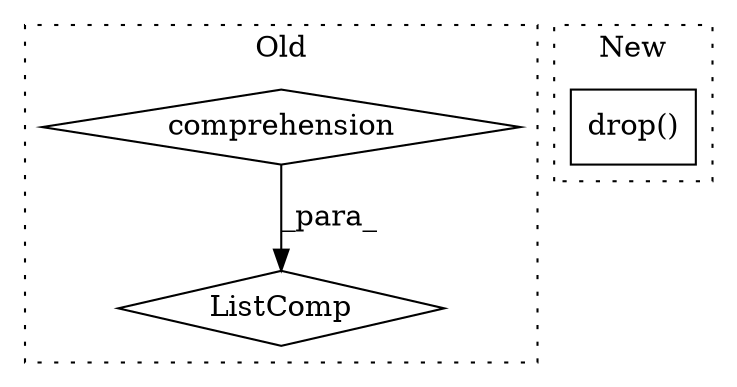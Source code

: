 digraph G {
subgraph cluster0 {
1 [label="ListComp" a="106" s="1381" l="41" shape="diamond"];
3 [label="comprehension" a="45" s="1396" l="3" shape="diamond"];
label = "Old";
style="dotted";
}
subgraph cluster1 {
2 [label="drop()" a="75" s="2699,2727" l="8,23" shape="box"];
label = "New";
style="dotted";
}
3 -> 1 [label="_para_"];
}